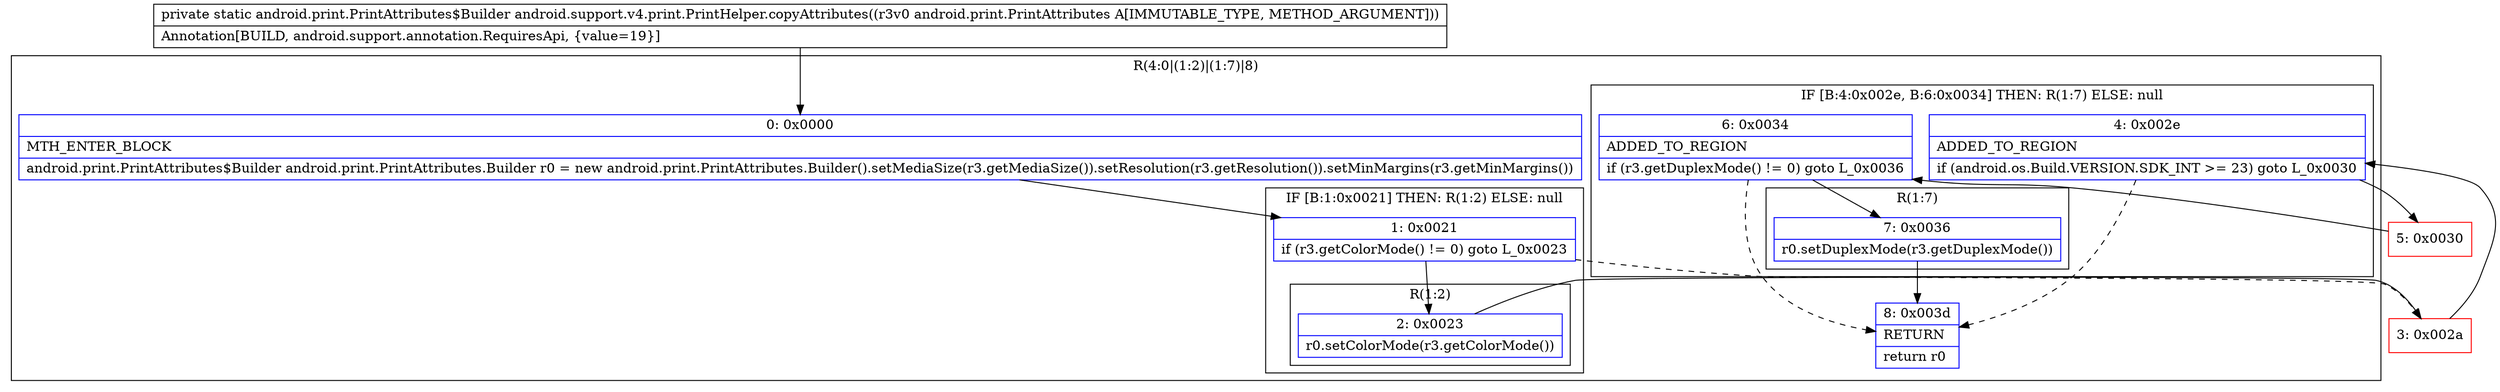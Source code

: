 digraph "CFG forandroid.support.v4.print.PrintHelper.copyAttributes(Landroid\/print\/PrintAttributes;)Landroid\/print\/PrintAttributes$Builder;" {
subgraph cluster_Region_240910874 {
label = "R(4:0|(1:2)|(1:7)|8)";
node [shape=record,color=blue];
Node_0 [shape=record,label="{0\:\ 0x0000|MTH_ENTER_BLOCK\l|android.print.PrintAttributes$Builder android.print.PrintAttributes.Builder r0 = new android.print.PrintAttributes.Builder().setMediaSize(r3.getMediaSize()).setResolution(r3.getResolution()).setMinMargins(r3.getMinMargins())\l}"];
subgraph cluster_IfRegion_1602340671 {
label = "IF [B:1:0x0021] THEN: R(1:2) ELSE: null";
node [shape=record,color=blue];
Node_1 [shape=record,label="{1\:\ 0x0021|if (r3.getColorMode() != 0) goto L_0x0023\l}"];
subgraph cluster_Region_212976011 {
label = "R(1:2)";
node [shape=record,color=blue];
Node_2 [shape=record,label="{2\:\ 0x0023|r0.setColorMode(r3.getColorMode())\l}"];
}
}
subgraph cluster_IfRegion_190783470 {
label = "IF [B:4:0x002e, B:6:0x0034] THEN: R(1:7) ELSE: null";
node [shape=record,color=blue];
Node_4 [shape=record,label="{4\:\ 0x002e|ADDED_TO_REGION\l|if (android.os.Build.VERSION.SDK_INT \>= 23) goto L_0x0030\l}"];
Node_6 [shape=record,label="{6\:\ 0x0034|ADDED_TO_REGION\l|if (r3.getDuplexMode() != 0) goto L_0x0036\l}"];
subgraph cluster_Region_629143317 {
label = "R(1:7)";
node [shape=record,color=blue];
Node_7 [shape=record,label="{7\:\ 0x0036|r0.setDuplexMode(r3.getDuplexMode())\l}"];
}
}
Node_8 [shape=record,label="{8\:\ 0x003d|RETURN\l|return r0\l}"];
}
Node_3 [shape=record,color=red,label="{3\:\ 0x002a}"];
Node_5 [shape=record,color=red,label="{5\:\ 0x0030}"];
MethodNode[shape=record,label="{private static android.print.PrintAttributes$Builder android.support.v4.print.PrintHelper.copyAttributes((r3v0 android.print.PrintAttributes A[IMMUTABLE_TYPE, METHOD_ARGUMENT]))  | Annotation[BUILD, android.support.annotation.RequiresApi, \{value=19\}]\l}"];
MethodNode -> Node_0;
Node_0 -> Node_1;
Node_1 -> Node_2;
Node_1 -> Node_3[style=dashed];
Node_2 -> Node_3;
Node_4 -> Node_5;
Node_4 -> Node_8[style=dashed];
Node_6 -> Node_7;
Node_6 -> Node_8[style=dashed];
Node_7 -> Node_8;
Node_3 -> Node_4;
Node_5 -> Node_6;
}

